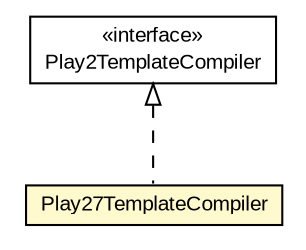 #!/usr/local/bin/dot
#
# Class diagram 
# Generated by UMLGraph version R5_6-24-gf6e263 (http://www.umlgraph.org/)
#

digraph G {
	edge [fontname="arial",fontsize=10,labelfontname="arial",labelfontsize=10];
	node [fontname="arial",fontsize=10,shape=plaintext];
	nodesep=0.25;
	ranksep=0.5;
	// com.google.code.play2.provider.play27.Play27TemplateCompiler
	c417 [label=<<table title="com.google.code.play2.provider.play27.Play27TemplateCompiler" border="0" cellborder="1" cellspacing="0" cellpadding="2" port="p" bgcolor="lemonChiffon" href="./Play27TemplateCompiler.html">
		<tr><td><table border="0" cellspacing="0" cellpadding="1">
<tr><td align="center" balign="center"> Play27TemplateCompiler </td></tr>
		</table></td></tr>
		</table>>, URL="./Play27TemplateCompiler.html", fontname="arial", fontcolor="black", fontsize=10.0];
	//com.google.code.play2.provider.play27.Play27TemplateCompiler implements com.google.code.play2.provider.api.Play2TemplateCompiler
	c438:p -> c417:p [dir=back,arrowtail=empty,style=dashed];
	// com.google.code.play2.provider.api.Play2TemplateCompiler
	c438 [label=<<table title="com.google.code.play2.provider.api.Play2TemplateCompiler" border="0" cellborder="1" cellspacing="0" cellpadding="2" port="p" href="http://java.sun.com/j2se/1.4.2/docs/api/com/google/code/play2/provider/api/Play2TemplateCompiler.html">
		<tr><td><table border="0" cellspacing="0" cellpadding="1">
<tr><td align="center" balign="center"> &#171;interface&#187; </td></tr>
<tr><td align="center" balign="center"> Play2TemplateCompiler </td></tr>
		</table></td></tr>
		</table>>, URL="http://java.sun.com/j2se/1.4.2/docs/api/com/google/code/play2/provider/api/Play2TemplateCompiler.html", fontname="arial", fontcolor="black", fontsize=10.0];
}

